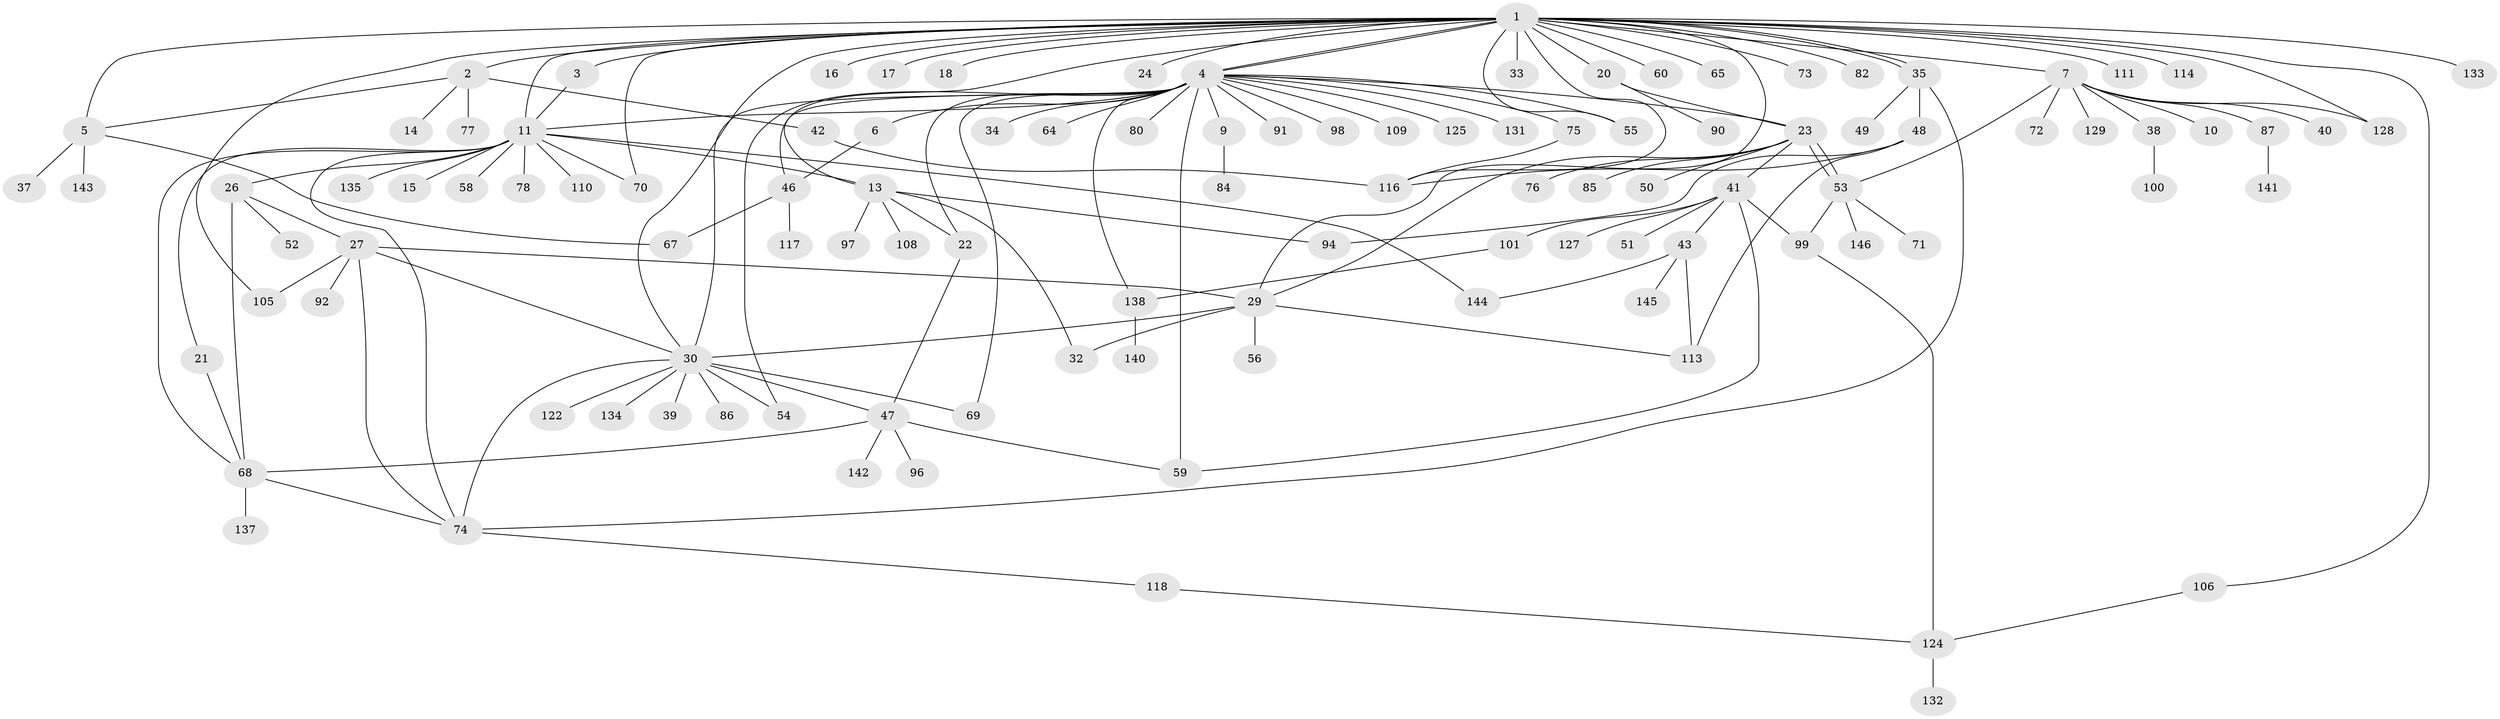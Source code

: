 // Generated by graph-tools (version 1.1) at 2025/51/02/27/25 19:51:55]
// undirected, 111 vertices, 155 edges
graph export_dot {
graph [start="1"]
  node [color=gray90,style=filled];
  1 [super="+61"];
  2 [super="+62"];
  3;
  4 [super="+19"];
  5 [super="+25"];
  6 [super="+8"];
  7 [super="+28"];
  9;
  10;
  11 [super="+12"];
  13 [super="+31"];
  14;
  15 [super="+95"];
  16;
  17;
  18;
  20 [super="+81"];
  21;
  22 [super="+45"];
  23 [super="+44"];
  24;
  26 [super="+88"];
  27 [super="+36"];
  29 [super="+66"];
  30 [super="+89"];
  32;
  33;
  34;
  35 [super="+57"];
  37;
  38;
  39;
  40;
  41 [super="+123"];
  42;
  43 [super="+119"];
  46;
  47 [super="+136"];
  48 [super="+63"];
  49;
  50;
  51;
  52 [super="+83"];
  53 [super="+107"];
  54 [super="+79"];
  55 [super="+126"];
  56;
  58;
  59 [super="+112"];
  60;
  64;
  65;
  67 [super="+93"];
  68 [super="+120"];
  69;
  70 [super="+115"];
  71;
  72;
  73;
  74 [super="+104"];
  75;
  76;
  77;
  78;
  80;
  82;
  84;
  85;
  86;
  87 [super="+102"];
  90;
  91;
  92 [super="+103"];
  94;
  96;
  97;
  98;
  99 [super="+121"];
  100;
  101;
  105;
  106;
  108;
  109;
  110;
  111;
  113;
  114;
  116 [super="+130"];
  117;
  118;
  122;
  124;
  125;
  127;
  128;
  129;
  131;
  132;
  133;
  134;
  135;
  137;
  138 [super="+139"];
  140;
  141;
  142;
  143;
  144;
  145;
  146;
  1 -- 2;
  1 -- 3;
  1 -- 4;
  1 -- 4;
  1 -- 5 [weight=2];
  1 -- 7 [weight=2];
  1 -- 13;
  1 -- 16;
  1 -- 17;
  1 -- 18;
  1 -- 20;
  1 -- 24;
  1 -- 29;
  1 -- 30;
  1 -- 33;
  1 -- 35;
  1 -- 35;
  1 -- 55;
  1 -- 60;
  1 -- 65;
  1 -- 73;
  1 -- 82;
  1 -- 105;
  1 -- 106;
  1 -- 111;
  1 -- 114;
  1 -- 116;
  1 -- 128;
  1 -- 133;
  1 -- 70;
  1 -- 11;
  2 -- 5;
  2 -- 14;
  2 -- 42;
  2 -- 77;
  3 -- 11;
  4 -- 6;
  4 -- 9;
  4 -- 11;
  4 -- 22;
  4 -- 23;
  4 -- 30;
  4 -- 34;
  4 -- 46;
  4 -- 69;
  4 -- 91;
  4 -- 98;
  4 -- 109;
  4 -- 125;
  4 -- 131;
  4 -- 138;
  4 -- 59;
  4 -- 55;
  4 -- 64;
  4 -- 80;
  4 -- 54;
  4 -- 75;
  5 -- 67;
  5 -- 37;
  5 -- 143;
  6 -- 46;
  7 -- 10;
  7 -- 38;
  7 -- 40;
  7 -- 72;
  7 -- 87;
  7 -- 128;
  7 -- 129;
  7 -- 53;
  9 -- 84;
  11 -- 15;
  11 -- 21;
  11 -- 58;
  11 -- 68;
  11 -- 70;
  11 -- 78;
  11 -- 110;
  11 -- 135;
  11 -- 144;
  11 -- 26;
  11 -- 13;
  11 -- 74;
  13 -- 22;
  13 -- 32;
  13 -- 94;
  13 -- 108;
  13 -- 97;
  20 -- 23;
  20 -- 90;
  21 -- 68;
  22 -- 47;
  23 -- 29;
  23 -- 41;
  23 -- 50;
  23 -- 53;
  23 -- 53;
  23 -- 76;
  23 -- 85;
  26 -- 27;
  26 -- 52;
  26 -- 68;
  27 -- 30;
  27 -- 92;
  27 -- 105;
  27 -- 74;
  27 -- 29;
  29 -- 30;
  29 -- 32;
  29 -- 56;
  29 -- 113;
  30 -- 39;
  30 -- 47;
  30 -- 54;
  30 -- 69;
  30 -- 74;
  30 -- 86;
  30 -- 122;
  30 -- 134;
  35 -- 48;
  35 -- 49;
  35 -- 74;
  38 -- 100;
  41 -- 43;
  41 -- 51;
  41 -- 59;
  41 -- 99 [weight=2];
  41 -- 101;
  41 -- 127;
  42 -- 116;
  43 -- 113;
  43 -- 144;
  43 -- 145;
  46 -- 67;
  46 -- 117;
  47 -- 59;
  47 -- 68;
  47 -- 96;
  47 -- 142;
  48 -- 116;
  48 -- 113;
  48 -- 94;
  53 -- 71;
  53 -- 146;
  53 -- 99;
  68 -- 137;
  68 -- 74;
  74 -- 118;
  75 -- 116;
  87 -- 141;
  99 -- 124;
  101 -- 138;
  106 -- 124;
  118 -- 124;
  124 -- 132;
  138 -- 140;
}
